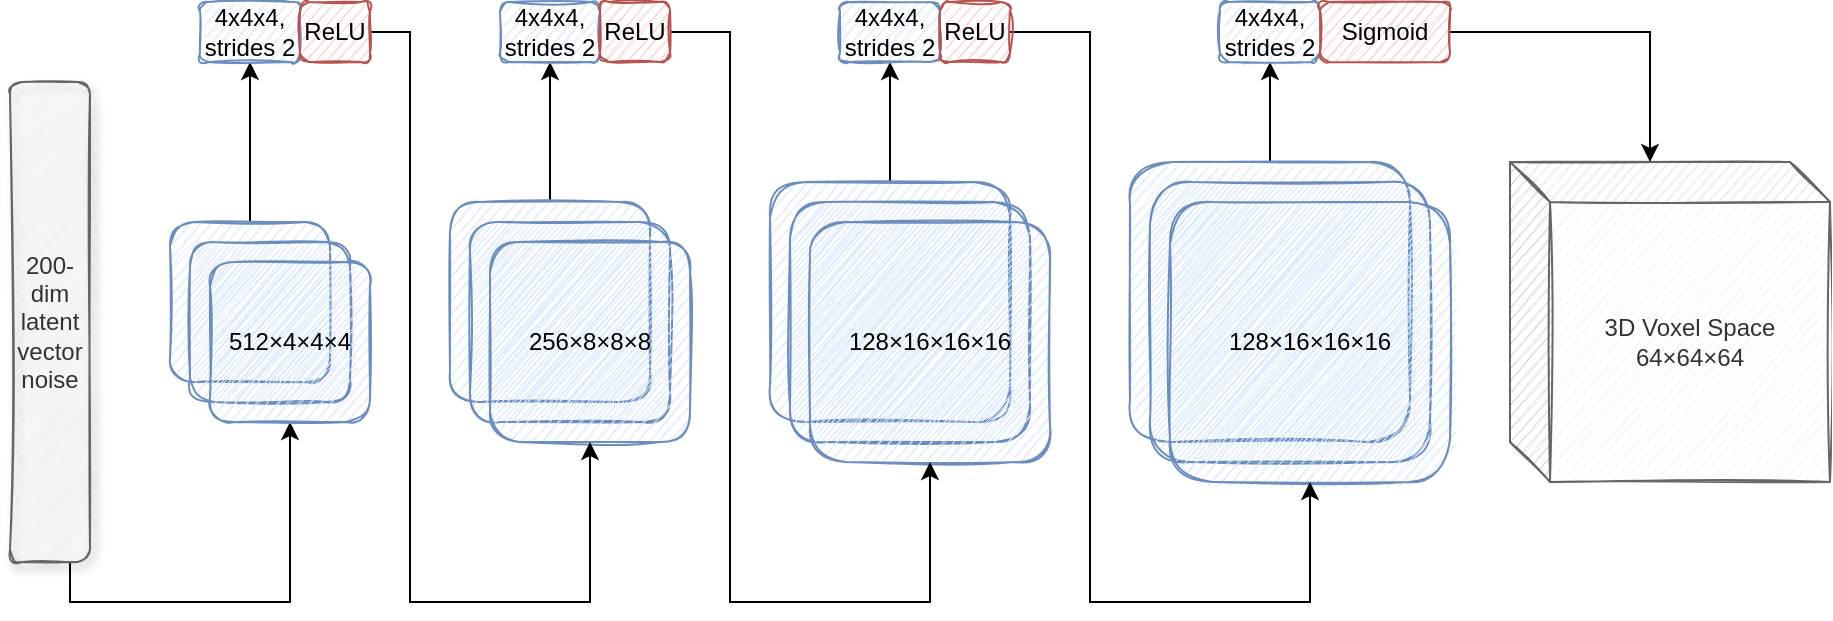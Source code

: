 <mxfile version="15.7.3" type="github"><diagram id="EWS7-WWI3qE1SkKwZET4" name="Page-1"><mxGraphModel dx="1796" dy="511" grid="1" gridSize="10" guides="1" tooltips="1" connect="1" arrows="1" fold="1" page="1" pageScale="1" pageWidth="850" pageHeight="1100" math="0" shadow="0"><root><mxCell id="0"/><mxCell id="1" parent="0"/><mxCell id="eZ6UOBzpe1KTAoNnUaBl-7" style="edgeStyle=orthogonalEdgeStyle;rounded=0;orthogonalLoop=1;jettySize=auto;html=1;entryX=0.5;entryY=1;entryDx=0;entryDy=0;" edge="1" parent="1" source="eZ6UOBzpe1KTAoNnUaBl-8" target="eZ6UOBzpe1KTAoNnUaBl-19"><mxGeometry relative="1" as="geometry"><Array as="points"><mxPoint x="20" y="340"/><mxPoint x="130" y="340"/></Array></mxGeometry></mxCell><mxCell id="eZ6UOBzpe1KTAoNnUaBl-8" value="200-dim&lt;br&gt;latent vector noise" style="rounded=1;whiteSpace=wrap;html=1;fillColor=#f5f5f5;fontColor=#333333;strokeColor=#666666;sketch=1;glass=0;shadow=1;" vertex="1" parent="1"><mxGeometry x="-10" y="80" width="40" height="240" as="geometry"/></mxCell><mxCell id="eZ6UOBzpe1KTAoNnUaBl-9" style="edgeStyle=orthogonalEdgeStyle;rounded=0;orthogonalLoop=1;jettySize=auto;html=1;entryX=0.5;entryY=1;entryDx=0;entryDy=0;" edge="1" parent="1" source="eZ6UOBzpe1KTAoNnUaBl-10" target="eZ6UOBzpe1KTAoNnUaBl-26"><mxGeometry relative="1" as="geometry"/></mxCell><mxCell id="eZ6UOBzpe1KTAoNnUaBl-10" value="" style="rounded=1;whiteSpace=wrap;html=1;shadow=0;glass=0;sketch=1;fillColor=#dae8fc;strokeColor=#6c8ebf;" vertex="1" parent="1"><mxGeometry x="70" y="150" width="80" height="80" as="geometry"/></mxCell><mxCell id="eZ6UOBzpe1KTAoNnUaBl-11" style="edgeStyle=orthogonalEdgeStyle;rounded=0;orthogonalLoop=1;jettySize=auto;html=1;entryX=0.5;entryY=1;entryDx=0;entryDy=0;" edge="1" parent="1" source="eZ6UOBzpe1KTAoNnUaBl-12" target="eZ6UOBzpe1KTAoNnUaBl-27"><mxGeometry relative="1" as="geometry"/></mxCell><mxCell id="eZ6UOBzpe1KTAoNnUaBl-12" value="" style="rounded=1;whiteSpace=wrap;html=1;shadow=0;glass=0;sketch=1;fillColor=#dae8fc;strokeColor=#6c8ebf;" vertex="1" parent="1"><mxGeometry x="210" y="140" width="100" height="100" as="geometry"/></mxCell><mxCell id="eZ6UOBzpe1KTAoNnUaBl-13" style="edgeStyle=orthogonalEdgeStyle;rounded=0;orthogonalLoop=1;jettySize=auto;html=1;entryX=0.5;entryY=1;entryDx=0;entryDy=0;" edge="1" parent="1" source="eZ6UOBzpe1KTAoNnUaBl-14" target="eZ6UOBzpe1KTAoNnUaBl-28"><mxGeometry relative="1" as="geometry"/></mxCell><mxCell id="eZ6UOBzpe1KTAoNnUaBl-14" value="" style="rounded=1;whiteSpace=wrap;html=1;shadow=0;glass=0;sketch=1;fillColor=#dae8fc;strokeColor=#6c8ebf;" vertex="1" parent="1"><mxGeometry x="370" y="130" width="120" height="120" as="geometry"/></mxCell><mxCell id="eZ6UOBzpe1KTAoNnUaBl-15" style="edgeStyle=orthogonalEdgeStyle;rounded=0;orthogonalLoop=1;jettySize=auto;html=1;entryX=0.5;entryY=1;entryDx=0;entryDy=0;" edge="1" parent="1" source="eZ6UOBzpe1KTAoNnUaBl-16" target="eZ6UOBzpe1KTAoNnUaBl-35"><mxGeometry relative="1" as="geometry"/></mxCell><mxCell id="eZ6UOBzpe1KTAoNnUaBl-16" value="" style="rounded=1;whiteSpace=wrap;html=1;shadow=0;glass=0;sketch=1;fillColor=#dae8fc;strokeColor=#6c8ebf;" vertex="1" parent="1"><mxGeometry x="550" y="120" width="140" height="140" as="geometry"/></mxCell><mxCell id="eZ6UOBzpe1KTAoNnUaBl-17" value="3D Voxel Space&lt;br/&gt;64×64×64" style="shape=cube;whiteSpace=wrap;html=1;boundedLbl=1;backgroundOutline=1;darkOpacity=0.05;darkOpacity2=0.1;shadow=0;glass=0;sketch=1;fillColor=#f5f5f5;strokeColor=#666666;fontColor=#333333;" vertex="1" parent="1"><mxGeometry x="740" y="120" width="160" height="160" as="geometry"/></mxCell><mxCell id="eZ6UOBzpe1KTAoNnUaBl-18" value="" style="rounded=1;whiteSpace=wrap;html=1;shadow=0;glass=0;sketch=1;fillColor=#dae8fc;strokeColor=#6c8ebf;" vertex="1" parent="1"><mxGeometry x="80" y="160" width="80" height="80" as="geometry"/></mxCell><mxCell id="eZ6UOBzpe1KTAoNnUaBl-19" value="512×4×4×4" style="rounded=1;whiteSpace=wrap;html=1;shadow=0;glass=0;sketch=1;fillColor=#dae8fc;strokeColor=#6c8ebf;" vertex="1" parent="1"><mxGeometry x="90" y="170" width="80" height="80" as="geometry"/></mxCell><mxCell id="eZ6UOBzpe1KTAoNnUaBl-20" value="" style="rounded=1;whiteSpace=wrap;html=1;shadow=0;glass=0;sketch=1;fillColor=#dae8fc;strokeColor=#6c8ebf;" vertex="1" parent="1"><mxGeometry x="220" y="150" width="100" height="100" as="geometry"/></mxCell><mxCell id="eZ6UOBzpe1KTAoNnUaBl-21" value="256×8×8×8" style="rounded=1;whiteSpace=wrap;html=1;shadow=0;glass=0;sketch=1;fillColor=#dae8fc;strokeColor=#6c8ebf;" vertex="1" parent="1"><mxGeometry x="230" y="160" width="100" height="100" as="geometry"/></mxCell><mxCell id="eZ6UOBzpe1KTAoNnUaBl-22" value="" style="rounded=1;whiteSpace=wrap;html=1;shadow=0;glass=0;sketch=1;fillColor=#dae8fc;strokeColor=#6c8ebf;" vertex="1" parent="1"><mxGeometry x="380" y="140" width="120" height="120" as="geometry"/></mxCell><mxCell id="eZ6UOBzpe1KTAoNnUaBl-23" value="128×16×16×16" style="rounded=1;whiteSpace=wrap;html=1;shadow=0;glass=0;sketch=1;fillColor=#dae8fc;strokeColor=#6c8ebf;" vertex="1" parent="1"><mxGeometry x="390" y="150" width="120" height="120" as="geometry"/></mxCell><mxCell id="eZ6UOBzpe1KTAoNnUaBl-24" value="" style="rounded=1;whiteSpace=wrap;html=1;shadow=0;glass=0;sketch=1;fillColor=#dae8fc;strokeColor=#6c8ebf;" vertex="1" parent="1"><mxGeometry x="560" y="130" width="140" height="140" as="geometry"/></mxCell><mxCell id="eZ6UOBzpe1KTAoNnUaBl-25" value="128×16×16×16" style="rounded=1;whiteSpace=wrap;html=1;shadow=0;glass=0;sketch=1;fillColor=#dae8fc;strokeColor=#6c8ebf;" vertex="1" parent="1"><mxGeometry x="570" y="140" width="140" height="140" as="geometry"/></mxCell><mxCell id="eZ6UOBzpe1KTAoNnUaBl-26" value="4x4x4, strides 2" style="rounded=1;whiteSpace=wrap;html=1;shadow=0;glass=0;sketch=1;fillColor=#dae8fc;strokeColor=#6c8ebf;" vertex="1" parent="1"><mxGeometry x="85" y="40" width="50" height="30" as="geometry"/></mxCell><mxCell id="eZ6UOBzpe1KTAoNnUaBl-27" value="4x4x4, strides 2" style="rounded=1;whiteSpace=wrap;html=1;shadow=0;glass=0;sketch=1;fillColor=#dae8fc;strokeColor=#6c8ebf;" vertex="1" parent="1"><mxGeometry x="235" y="40" width="50" height="30" as="geometry"/></mxCell><mxCell id="eZ6UOBzpe1KTAoNnUaBl-28" value="4x4x4, strides 2" style="rounded=1;whiteSpace=wrap;html=1;shadow=0;glass=0;sketch=1;fillColor=#dae8fc;strokeColor=#6c8ebf;" vertex="1" parent="1"><mxGeometry x="405" y="40" width="50" height="30" as="geometry"/></mxCell><mxCell id="eZ6UOBzpe1KTAoNnUaBl-29" style="edgeStyle=orthogonalEdgeStyle;rounded=0;orthogonalLoop=1;jettySize=auto;html=1;entryX=0.5;entryY=1;entryDx=0;entryDy=0;" edge="1" parent="1" source="eZ6UOBzpe1KTAoNnUaBl-30" target="eZ6UOBzpe1KTAoNnUaBl-21"><mxGeometry relative="1" as="geometry"><Array as="points"><mxPoint x="190" y="55"/><mxPoint x="190" y="340"/><mxPoint x="280" y="340"/></Array></mxGeometry></mxCell><mxCell id="eZ6UOBzpe1KTAoNnUaBl-30" value="ReLU" style="rounded=1;whiteSpace=wrap;html=1;shadow=0;glass=0;sketch=1;fillColor=#f8cecc;strokeColor=#b85450;" vertex="1" parent="1"><mxGeometry x="135" y="40" width="35" height="30" as="geometry"/></mxCell><mxCell id="eZ6UOBzpe1KTAoNnUaBl-31" style="edgeStyle=orthogonalEdgeStyle;rounded=0;orthogonalLoop=1;jettySize=auto;html=1;entryX=0.5;entryY=1;entryDx=0;entryDy=0;" edge="1" parent="1" source="eZ6UOBzpe1KTAoNnUaBl-32" target="eZ6UOBzpe1KTAoNnUaBl-23"><mxGeometry relative="1" as="geometry"><Array as="points"><mxPoint x="350" y="55"/><mxPoint x="350" y="340"/><mxPoint x="450" y="340"/></Array></mxGeometry></mxCell><mxCell id="eZ6UOBzpe1KTAoNnUaBl-32" value="ReLU" style="rounded=1;whiteSpace=wrap;html=1;shadow=0;glass=0;sketch=1;fillColor=#f8cecc;strokeColor=#b85450;" vertex="1" parent="1"><mxGeometry x="285" y="40" width="35" height="30" as="geometry"/></mxCell><mxCell id="eZ6UOBzpe1KTAoNnUaBl-33" style="edgeStyle=orthogonalEdgeStyle;rounded=0;orthogonalLoop=1;jettySize=auto;html=1;entryX=0.5;entryY=1;entryDx=0;entryDy=0;" edge="1" parent="1" source="eZ6UOBzpe1KTAoNnUaBl-34" target="eZ6UOBzpe1KTAoNnUaBl-25"><mxGeometry relative="1" as="geometry"><Array as="points"><mxPoint x="530" y="55"/><mxPoint x="530" y="340"/><mxPoint x="640" y="340"/></Array></mxGeometry></mxCell><mxCell id="eZ6UOBzpe1KTAoNnUaBl-34" value="ReLU" style="rounded=1;whiteSpace=wrap;html=1;shadow=0;glass=0;sketch=1;fillColor=#f8cecc;strokeColor=#b85450;" vertex="1" parent="1"><mxGeometry x="455" y="40" width="35" height="30" as="geometry"/></mxCell><mxCell id="eZ6UOBzpe1KTAoNnUaBl-35" value="4x4x4, strides 2" style="rounded=1;whiteSpace=wrap;html=1;shadow=0;glass=0;sketch=1;fillColor=#dae8fc;strokeColor=#6c8ebf;" vertex="1" parent="1"><mxGeometry x="595" y="40" width="50" height="30" as="geometry"/></mxCell><mxCell id="eZ6UOBzpe1KTAoNnUaBl-36" style="edgeStyle=orthogonalEdgeStyle;rounded=0;orthogonalLoop=1;jettySize=auto;html=1;entryX=0;entryY=0;entryDx=70;entryDy=0;entryPerimeter=0;" edge="1" parent="1" source="eZ6UOBzpe1KTAoNnUaBl-37" target="eZ6UOBzpe1KTAoNnUaBl-17"><mxGeometry relative="1" as="geometry"/></mxCell><mxCell id="eZ6UOBzpe1KTAoNnUaBl-37" value="Sigmoid" style="rounded=1;whiteSpace=wrap;html=1;shadow=0;glass=0;sketch=1;fillColor=#f8cecc;strokeColor=#b85450;" vertex="1" parent="1"><mxGeometry x="645" y="40" width="65" height="30" as="geometry"/></mxCell></root></mxGraphModel></diagram></mxfile>